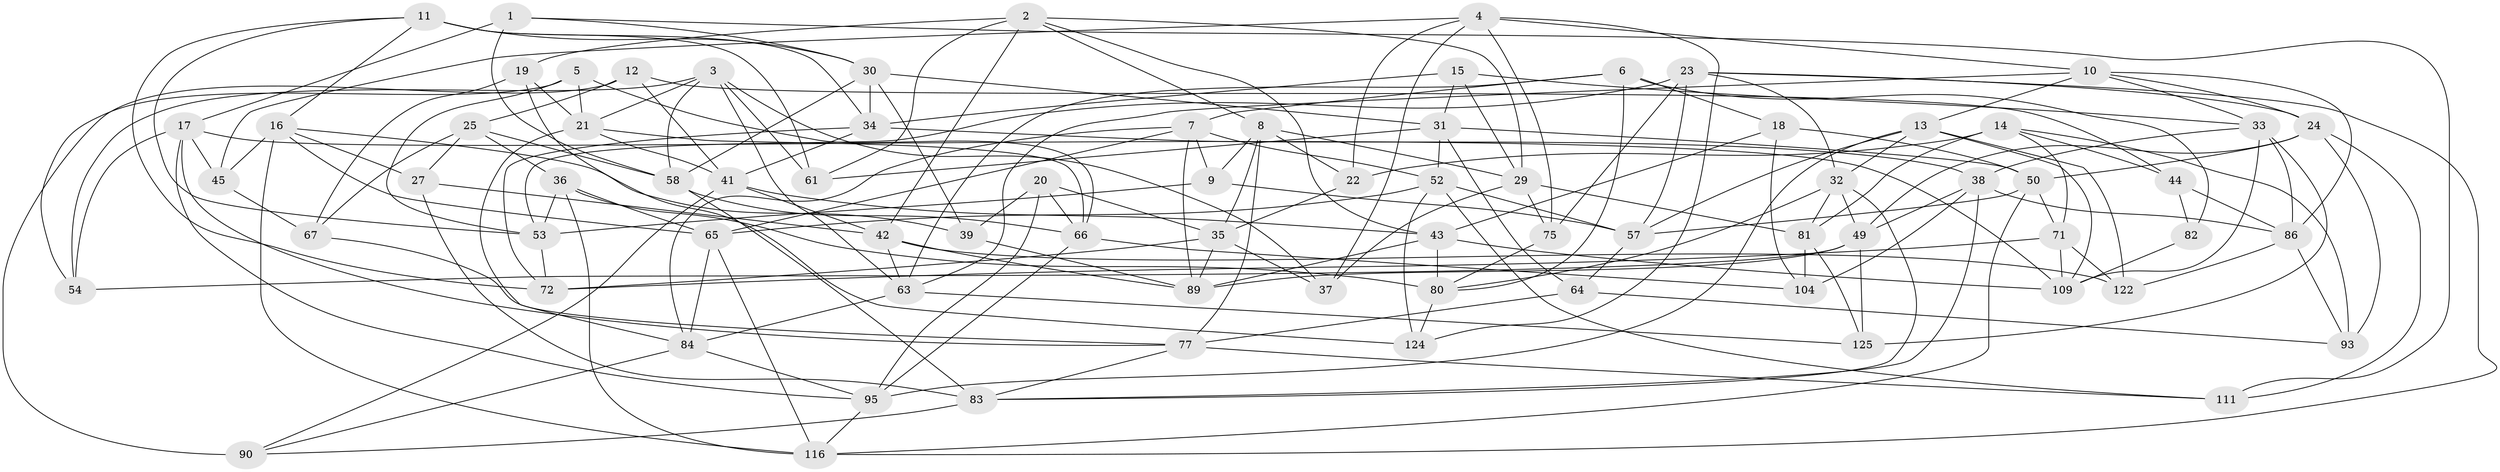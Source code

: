 // Generated by graph-tools (version 1.1) at 2025/52/02/27/25 19:52:34]
// undirected, 76 vertices, 197 edges
graph export_dot {
graph [start="1"]
  node [color=gray90,style=filled];
  1;
  2 [super="+108"];
  3 [super="+56"];
  4 [super="+62"];
  5;
  6 [super="+97"];
  7 [super="+88"];
  8 [super="+110"];
  9;
  10 [super="+107"];
  11 [super="+46"];
  12;
  13 [super="+40"];
  14 [super="+105"];
  15;
  16 [super="+121"];
  17 [super="+28"];
  18;
  19;
  20;
  21 [super="+100"];
  22;
  23 [super="+74"];
  24 [super="+26"];
  25 [super="+51"];
  27;
  29 [super="+48"];
  30 [super="+115"];
  31 [super="+47"];
  32 [super="+59"];
  33 [super="+119"];
  34 [super="+91"];
  35 [super="+69"];
  36 [super="+98"];
  37;
  38 [super="+60"];
  39;
  41 [super="+73"];
  42 [super="+94"];
  43 [super="+99"];
  44;
  45;
  49 [super="+55"];
  50 [super="+96"];
  52 [super="+101"];
  53 [super="+78"];
  54;
  57 [super="+68"];
  58 [super="+70"];
  61;
  63 [super="+79"];
  64;
  65 [super="+87"];
  66 [super="+118"];
  67;
  71 [super="+120"];
  72 [super="+76"];
  75;
  77 [super="+113"];
  80 [super="+85"];
  81 [super="+103"];
  82;
  83 [super="+112"];
  84 [super="+106"];
  86 [super="+92"];
  89 [super="+114"];
  90;
  93;
  95 [super="+102"];
  104;
  109 [super="+117"];
  111;
  116 [super="+123"];
  122;
  124;
  125;
  1 -- 30;
  1 -- 17;
  1 -- 111;
  1 -- 58;
  2 -- 61;
  2 -- 19;
  2 -- 29;
  2 -- 8;
  2 -- 43;
  2 -- 42;
  3 -- 21;
  3 -- 61;
  3 -- 58;
  3 -- 37;
  3 -- 54;
  3 -- 63;
  4 -- 75;
  4 -- 124;
  4 -- 45;
  4 -- 37;
  4 -- 22;
  4 -- 10;
  5 -- 54;
  5 -- 53;
  5 -- 21;
  5 -- 66;
  6 -- 82 [weight=2];
  6 -- 63;
  6 -- 7;
  6 -- 80;
  6 -- 18;
  7 -- 84;
  7 -- 89;
  7 -- 9;
  7 -- 52;
  7 -- 65;
  8 -- 35;
  8 -- 29;
  8 -- 77;
  8 -- 9;
  8 -- 22;
  9 -- 57;
  9 -- 53;
  10 -- 86;
  10 -- 63;
  10 -- 33;
  10 -- 24;
  10 -- 13;
  11 -- 30;
  11 -- 72;
  11 -- 16;
  11 -- 53;
  11 -- 34;
  11 -- 61;
  12 -- 44;
  12 -- 25;
  12 -- 41;
  12 -- 90;
  13 -- 122;
  13 -- 57;
  13 -- 109;
  13 -- 95;
  13 -- 32;
  14 -- 44;
  14 -- 81 [weight=2];
  14 -- 93;
  14 -- 22;
  14 -- 71;
  15 -- 31;
  15 -- 34;
  15 -- 29;
  15 -- 33;
  16 -- 45;
  16 -- 65;
  16 -- 27;
  16 -- 116;
  16 -- 39;
  17 -- 109;
  17 -- 54;
  17 -- 45;
  17 -- 77;
  17 -- 95;
  18 -- 104;
  18 -- 43;
  18 -- 50;
  19 -- 124;
  19 -- 67;
  19 -- 21;
  20 -- 39;
  20 -- 66;
  20 -- 95;
  20 -- 35;
  21 -- 84;
  21 -- 66;
  21 -- 41;
  22 -- 35;
  23 -- 75;
  23 -- 57;
  23 -- 53;
  23 -- 32;
  23 -- 24;
  23 -- 116;
  24 -- 111;
  24 -- 50;
  24 -- 49;
  24 -- 93;
  25 -- 58;
  25 -- 67;
  25 -- 27;
  25 -- 36 [weight=2];
  27 -- 42;
  27 -- 83;
  29 -- 37;
  29 -- 75;
  29 -- 81;
  30 -- 31;
  30 -- 58;
  30 -- 34;
  30 -- 39;
  31 -- 64;
  31 -- 50;
  31 -- 52;
  31 -- 61;
  32 -- 81;
  32 -- 49;
  32 -- 83;
  32 -- 80;
  33 -- 125;
  33 -- 109;
  33 -- 86;
  33 -- 38;
  34 -- 72;
  34 -- 38;
  34 -- 41;
  35 -- 89;
  35 -- 72;
  35 -- 37;
  36 -- 53;
  36 -- 80;
  36 -- 116;
  36 -- 65;
  38 -- 104;
  38 -- 83;
  38 -- 49;
  38 -- 86;
  39 -- 89;
  41 -- 90;
  41 -- 43;
  41 -- 42;
  42 -- 122;
  42 -- 89;
  42 -- 63;
  43 -- 109;
  43 -- 80;
  43 -- 89;
  44 -- 82;
  44 -- 86;
  45 -- 67;
  49 -- 89;
  49 -- 54;
  49 -- 125;
  50 -- 57;
  50 -- 116;
  50 -- 71;
  52 -- 124;
  52 -- 57;
  52 -- 65;
  52 -- 111;
  53 -- 72;
  57 -- 64;
  58 -- 83;
  58 -- 66;
  63 -- 84;
  63 -- 125;
  64 -- 93;
  64 -- 77;
  65 -- 116;
  65 -- 84;
  66 -- 104;
  66 -- 95;
  67 -- 77;
  71 -- 122;
  71 -- 72 [weight=2];
  71 -- 109;
  75 -- 80;
  77 -- 111;
  77 -- 83;
  80 -- 124;
  81 -- 104;
  81 -- 125;
  82 -- 109;
  83 -- 90;
  84 -- 90;
  84 -- 95;
  86 -- 122;
  86 -- 93;
  95 -- 116;
}
